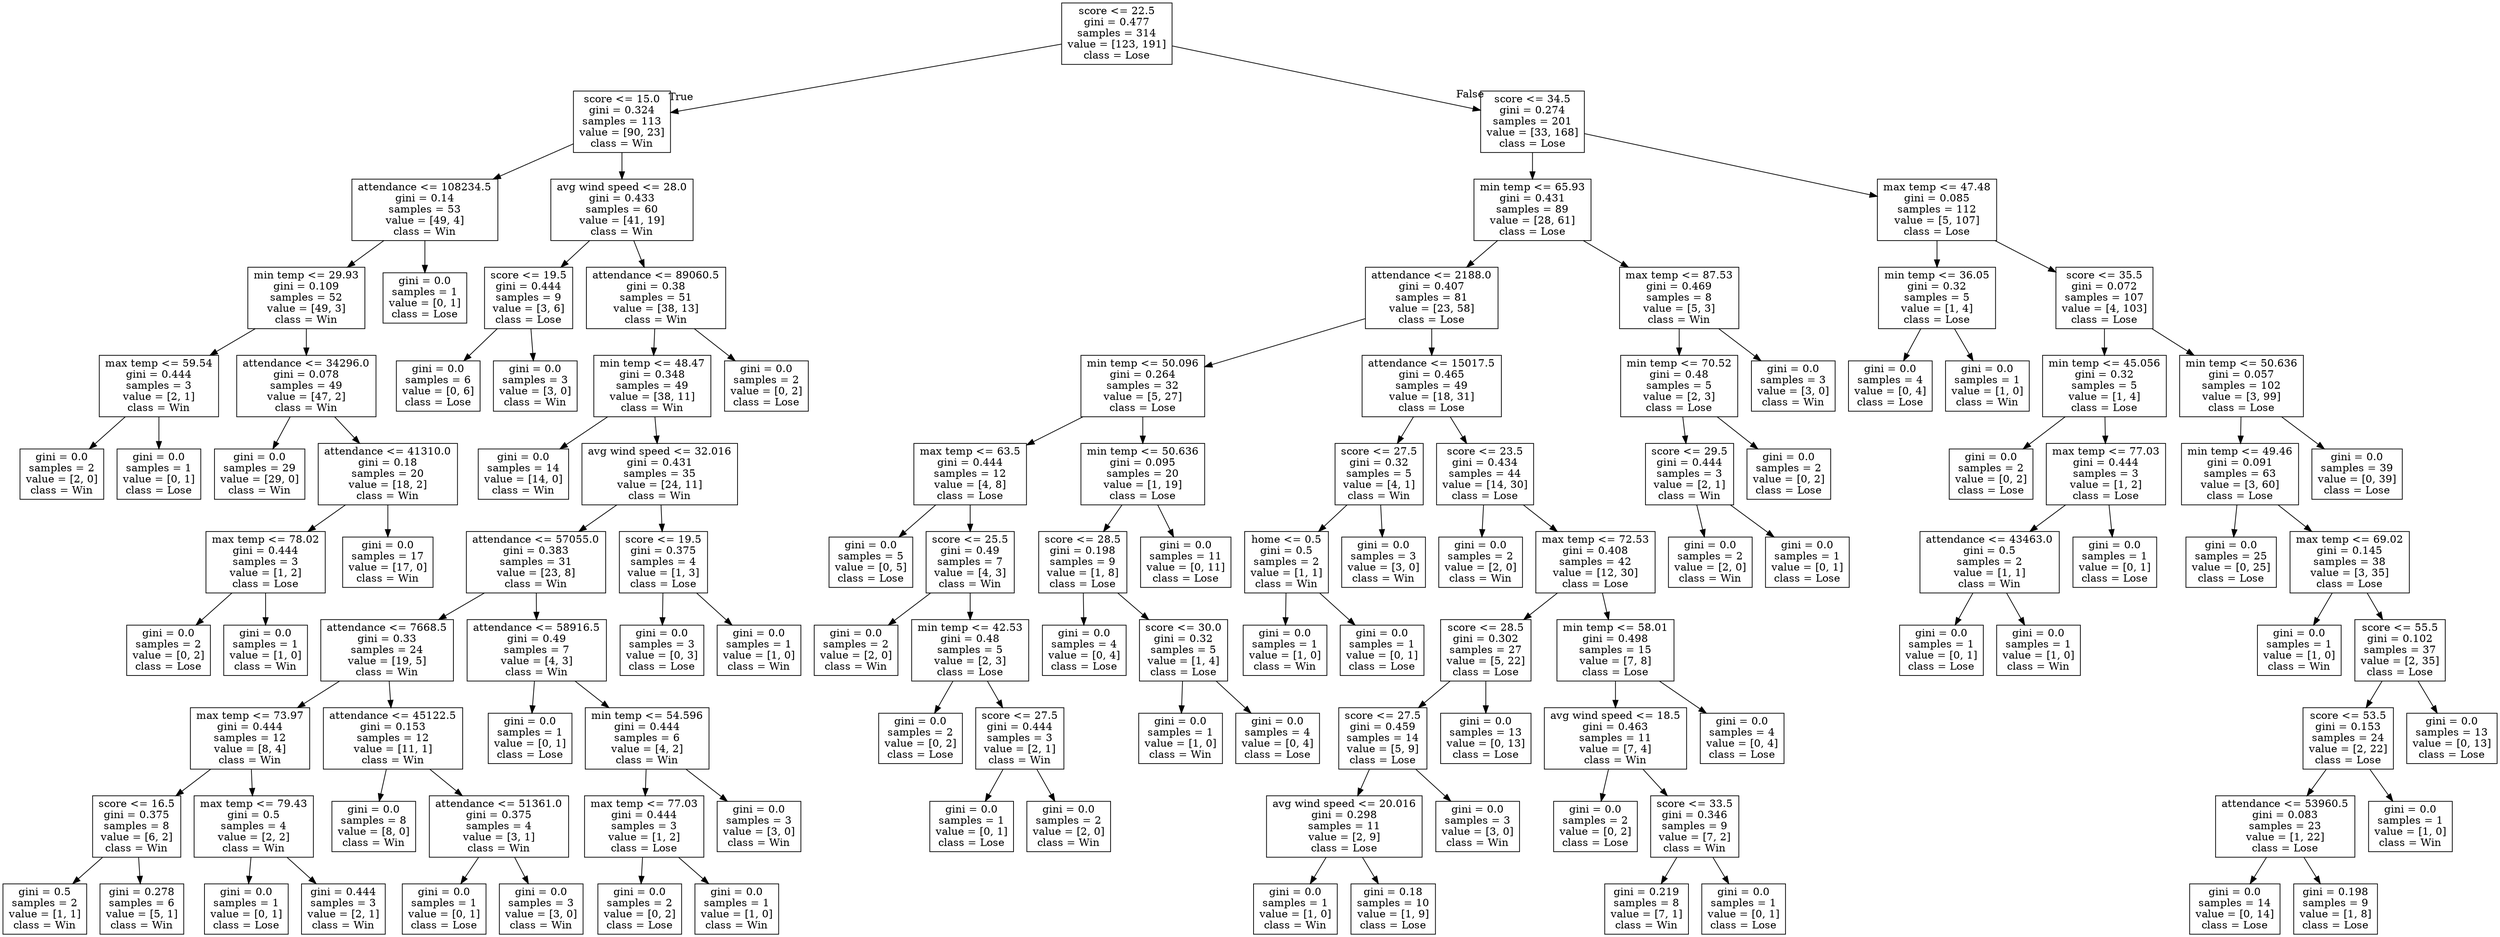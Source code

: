 digraph Tree {
node [shape=box] ;
0 [label="score <= 22.5\ngini = 0.477\nsamples = 314\nvalue = [123, 191]\nclass = Lose"] ;
1 [label="score <= 15.0\ngini = 0.324\nsamples = 113\nvalue = [90, 23]\nclass = Win"] ;
0 -> 1 [labeldistance=2.5, labelangle=45, headlabel="True"] ;
2 [label="attendance <= 108234.5\ngini = 0.14\nsamples = 53\nvalue = [49, 4]\nclass = Win"] ;
1 -> 2 ;
3 [label="min temp <= 29.93\ngini = 0.109\nsamples = 52\nvalue = [49, 3]\nclass = Win"] ;
2 -> 3 ;
4 [label="max temp <= 59.54\ngini = 0.444\nsamples = 3\nvalue = [2, 1]\nclass = Win"] ;
3 -> 4 ;
5 [label="gini = 0.0\nsamples = 2\nvalue = [2, 0]\nclass = Win"] ;
4 -> 5 ;
6 [label="gini = 0.0\nsamples = 1\nvalue = [0, 1]\nclass = Lose"] ;
4 -> 6 ;
7 [label="attendance <= 34296.0\ngini = 0.078\nsamples = 49\nvalue = [47, 2]\nclass = Win"] ;
3 -> 7 ;
8 [label="gini = 0.0\nsamples = 29\nvalue = [29, 0]\nclass = Win"] ;
7 -> 8 ;
9 [label="attendance <= 41310.0\ngini = 0.18\nsamples = 20\nvalue = [18, 2]\nclass = Win"] ;
7 -> 9 ;
10 [label="max temp <= 78.02\ngini = 0.444\nsamples = 3\nvalue = [1, 2]\nclass = Lose"] ;
9 -> 10 ;
11 [label="gini = 0.0\nsamples = 2\nvalue = [0, 2]\nclass = Lose"] ;
10 -> 11 ;
12 [label="gini = 0.0\nsamples = 1\nvalue = [1, 0]\nclass = Win"] ;
10 -> 12 ;
13 [label="gini = 0.0\nsamples = 17\nvalue = [17, 0]\nclass = Win"] ;
9 -> 13 ;
14 [label="gini = 0.0\nsamples = 1\nvalue = [0, 1]\nclass = Lose"] ;
2 -> 14 ;
15 [label="avg wind speed <= 28.0\ngini = 0.433\nsamples = 60\nvalue = [41, 19]\nclass = Win"] ;
1 -> 15 ;
16 [label="score <= 19.5\ngini = 0.444\nsamples = 9\nvalue = [3, 6]\nclass = Lose"] ;
15 -> 16 ;
17 [label="gini = 0.0\nsamples = 6\nvalue = [0, 6]\nclass = Lose"] ;
16 -> 17 ;
18 [label="gini = 0.0\nsamples = 3\nvalue = [3, 0]\nclass = Win"] ;
16 -> 18 ;
19 [label="attendance <= 89060.5\ngini = 0.38\nsamples = 51\nvalue = [38, 13]\nclass = Win"] ;
15 -> 19 ;
20 [label="min temp <= 48.47\ngini = 0.348\nsamples = 49\nvalue = [38, 11]\nclass = Win"] ;
19 -> 20 ;
21 [label="gini = 0.0\nsamples = 14\nvalue = [14, 0]\nclass = Win"] ;
20 -> 21 ;
22 [label="avg wind speed <= 32.016\ngini = 0.431\nsamples = 35\nvalue = [24, 11]\nclass = Win"] ;
20 -> 22 ;
23 [label="attendance <= 57055.0\ngini = 0.383\nsamples = 31\nvalue = [23, 8]\nclass = Win"] ;
22 -> 23 ;
24 [label="attendance <= 7668.5\ngini = 0.33\nsamples = 24\nvalue = [19, 5]\nclass = Win"] ;
23 -> 24 ;
25 [label="max temp <= 73.97\ngini = 0.444\nsamples = 12\nvalue = [8, 4]\nclass = Win"] ;
24 -> 25 ;
26 [label="score <= 16.5\ngini = 0.375\nsamples = 8\nvalue = [6, 2]\nclass = Win"] ;
25 -> 26 ;
27 [label="gini = 0.5\nsamples = 2\nvalue = [1, 1]\nclass = Win"] ;
26 -> 27 ;
28 [label="gini = 0.278\nsamples = 6\nvalue = [5, 1]\nclass = Win"] ;
26 -> 28 ;
29 [label="max temp <= 79.43\ngini = 0.5\nsamples = 4\nvalue = [2, 2]\nclass = Win"] ;
25 -> 29 ;
30 [label="gini = 0.0\nsamples = 1\nvalue = [0, 1]\nclass = Lose"] ;
29 -> 30 ;
31 [label="gini = 0.444\nsamples = 3\nvalue = [2, 1]\nclass = Win"] ;
29 -> 31 ;
32 [label="attendance <= 45122.5\ngini = 0.153\nsamples = 12\nvalue = [11, 1]\nclass = Win"] ;
24 -> 32 ;
33 [label="gini = 0.0\nsamples = 8\nvalue = [8, 0]\nclass = Win"] ;
32 -> 33 ;
34 [label="attendance <= 51361.0\ngini = 0.375\nsamples = 4\nvalue = [3, 1]\nclass = Win"] ;
32 -> 34 ;
35 [label="gini = 0.0\nsamples = 1\nvalue = [0, 1]\nclass = Lose"] ;
34 -> 35 ;
36 [label="gini = 0.0\nsamples = 3\nvalue = [3, 0]\nclass = Win"] ;
34 -> 36 ;
37 [label="attendance <= 58916.5\ngini = 0.49\nsamples = 7\nvalue = [4, 3]\nclass = Win"] ;
23 -> 37 ;
38 [label="gini = 0.0\nsamples = 1\nvalue = [0, 1]\nclass = Lose"] ;
37 -> 38 ;
39 [label="min temp <= 54.596\ngini = 0.444\nsamples = 6\nvalue = [4, 2]\nclass = Win"] ;
37 -> 39 ;
40 [label="max temp <= 77.03\ngini = 0.444\nsamples = 3\nvalue = [1, 2]\nclass = Lose"] ;
39 -> 40 ;
41 [label="gini = 0.0\nsamples = 2\nvalue = [0, 2]\nclass = Lose"] ;
40 -> 41 ;
42 [label="gini = 0.0\nsamples = 1\nvalue = [1, 0]\nclass = Win"] ;
40 -> 42 ;
43 [label="gini = 0.0\nsamples = 3\nvalue = [3, 0]\nclass = Win"] ;
39 -> 43 ;
44 [label="score <= 19.5\ngini = 0.375\nsamples = 4\nvalue = [1, 3]\nclass = Lose"] ;
22 -> 44 ;
45 [label="gini = 0.0\nsamples = 3\nvalue = [0, 3]\nclass = Lose"] ;
44 -> 45 ;
46 [label="gini = 0.0\nsamples = 1\nvalue = [1, 0]\nclass = Win"] ;
44 -> 46 ;
47 [label="gini = 0.0\nsamples = 2\nvalue = [0, 2]\nclass = Lose"] ;
19 -> 47 ;
48 [label="score <= 34.5\ngini = 0.274\nsamples = 201\nvalue = [33, 168]\nclass = Lose"] ;
0 -> 48 [labeldistance=2.5, labelangle=-45, headlabel="False"] ;
49 [label="min temp <= 65.93\ngini = 0.431\nsamples = 89\nvalue = [28, 61]\nclass = Lose"] ;
48 -> 49 ;
50 [label="attendance <= 2188.0\ngini = 0.407\nsamples = 81\nvalue = [23, 58]\nclass = Lose"] ;
49 -> 50 ;
51 [label="min temp <= 50.096\ngini = 0.264\nsamples = 32\nvalue = [5, 27]\nclass = Lose"] ;
50 -> 51 ;
52 [label="max temp <= 63.5\ngini = 0.444\nsamples = 12\nvalue = [4, 8]\nclass = Lose"] ;
51 -> 52 ;
53 [label="gini = 0.0\nsamples = 5\nvalue = [0, 5]\nclass = Lose"] ;
52 -> 53 ;
54 [label="score <= 25.5\ngini = 0.49\nsamples = 7\nvalue = [4, 3]\nclass = Win"] ;
52 -> 54 ;
55 [label="gini = 0.0\nsamples = 2\nvalue = [2, 0]\nclass = Win"] ;
54 -> 55 ;
56 [label="min temp <= 42.53\ngini = 0.48\nsamples = 5\nvalue = [2, 3]\nclass = Lose"] ;
54 -> 56 ;
57 [label="gini = 0.0\nsamples = 2\nvalue = [0, 2]\nclass = Lose"] ;
56 -> 57 ;
58 [label="score <= 27.5\ngini = 0.444\nsamples = 3\nvalue = [2, 1]\nclass = Win"] ;
56 -> 58 ;
59 [label="gini = 0.0\nsamples = 1\nvalue = [0, 1]\nclass = Lose"] ;
58 -> 59 ;
60 [label="gini = 0.0\nsamples = 2\nvalue = [2, 0]\nclass = Win"] ;
58 -> 60 ;
61 [label="min temp <= 50.636\ngini = 0.095\nsamples = 20\nvalue = [1, 19]\nclass = Lose"] ;
51 -> 61 ;
62 [label="score <= 28.5\ngini = 0.198\nsamples = 9\nvalue = [1, 8]\nclass = Lose"] ;
61 -> 62 ;
63 [label="gini = 0.0\nsamples = 4\nvalue = [0, 4]\nclass = Lose"] ;
62 -> 63 ;
64 [label="score <= 30.0\ngini = 0.32\nsamples = 5\nvalue = [1, 4]\nclass = Lose"] ;
62 -> 64 ;
65 [label="gini = 0.0\nsamples = 1\nvalue = [1, 0]\nclass = Win"] ;
64 -> 65 ;
66 [label="gini = 0.0\nsamples = 4\nvalue = [0, 4]\nclass = Lose"] ;
64 -> 66 ;
67 [label="gini = 0.0\nsamples = 11\nvalue = [0, 11]\nclass = Lose"] ;
61 -> 67 ;
68 [label="attendance <= 15017.5\ngini = 0.465\nsamples = 49\nvalue = [18, 31]\nclass = Lose"] ;
50 -> 68 ;
69 [label="score <= 27.5\ngini = 0.32\nsamples = 5\nvalue = [4, 1]\nclass = Win"] ;
68 -> 69 ;
70 [label="home <= 0.5\ngini = 0.5\nsamples = 2\nvalue = [1, 1]\nclass = Win"] ;
69 -> 70 ;
71 [label="gini = 0.0\nsamples = 1\nvalue = [1, 0]\nclass = Win"] ;
70 -> 71 ;
72 [label="gini = 0.0\nsamples = 1\nvalue = [0, 1]\nclass = Lose"] ;
70 -> 72 ;
73 [label="gini = 0.0\nsamples = 3\nvalue = [3, 0]\nclass = Win"] ;
69 -> 73 ;
74 [label="score <= 23.5\ngini = 0.434\nsamples = 44\nvalue = [14, 30]\nclass = Lose"] ;
68 -> 74 ;
75 [label="gini = 0.0\nsamples = 2\nvalue = [2, 0]\nclass = Win"] ;
74 -> 75 ;
76 [label="max temp <= 72.53\ngini = 0.408\nsamples = 42\nvalue = [12, 30]\nclass = Lose"] ;
74 -> 76 ;
77 [label="score <= 28.5\ngini = 0.302\nsamples = 27\nvalue = [5, 22]\nclass = Lose"] ;
76 -> 77 ;
78 [label="score <= 27.5\ngini = 0.459\nsamples = 14\nvalue = [5, 9]\nclass = Lose"] ;
77 -> 78 ;
79 [label="avg wind speed <= 20.016\ngini = 0.298\nsamples = 11\nvalue = [2, 9]\nclass = Lose"] ;
78 -> 79 ;
80 [label="gini = 0.0\nsamples = 1\nvalue = [1, 0]\nclass = Win"] ;
79 -> 80 ;
81 [label="gini = 0.18\nsamples = 10\nvalue = [1, 9]\nclass = Lose"] ;
79 -> 81 ;
82 [label="gini = 0.0\nsamples = 3\nvalue = [3, 0]\nclass = Win"] ;
78 -> 82 ;
83 [label="gini = 0.0\nsamples = 13\nvalue = [0, 13]\nclass = Lose"] ;
77 -> 83 ;
84 [label="min temp <= 58.01\ngini = 0.498\nsamples = 15\nvalue = [7, 8]\nclass = Lose"] ;
76 -> 84 ;
85 [label="avg wind speed <= 18.5\ngini = 0.463\nsamples = 11\nvalue = [7, 4]\nclass = Win"] ;
84 -> 85 ;
86 [label="gini = 0.0\nsamples = 2\nvalue = [0, 2]\nclass = Lose"] ;
85 -> 86 ;
87 [label="score <= 33.5\ngini = 0.346\nsamples = 9\nvalue = [7, 2]\nclass = Win"] ;
85 -> 87 ;
88 [label="gini = 0.219\nsamples = 8\nvalue = [7, 1]\nclass = Win"] ;
87 -> 88 ;
89 [label="gini = 0.0\nsamples = 1\nvalue = [0, 1]\nclass = Lose"] ;
87 -> 89 ;
90 [label="gini = 0.0\nsamples = 4\nvalue = [0, 4]\nclass = Lose"] ;
84 -> 90 ;
91 [label="max temp <= 87.53\ngini = 0.469\nsamples = 8\nvalue = [5, 3]\nclass = Win"] ;
49 -> 91 ;
92 [label="min temp <= 70.52\ngini = 0.48\nsamples = 5\nvalue = [2, 3]\nclass = Lose"] ;
91 -> 92 ;
93 [label="score <= 29.5\ngini = 0.444\nsamples = 3\nvalue = [2, 1]\nclass = Win"] ;
92 -> 93 ;
94 [label="gini = 0.0\nsamples = 2\nvalue = [2, 0]\nclass = Win"] ;
93 -> 94 ;
95 [label="gini = 0.0\nsamples = 1\nvalue = [0, 1]\nclass = Lose"] ;
93 -> 95 ;
96 [label="gini = 0.0\nsamples = 2\nvalue = [0, 2]\nclass = Lose"] ;
92 -> 96 ;
97 [label="gini = 0.0\nsamples = 3\nvalue = [3, 0]\nclass = Win"] ;
91 -> 97 ;
98 [label="max temp <= 47.48\ngini = 0.085\nsamples = 112\nvalue = [5, 107]\nclass = Lose"] ;
48 -> 98 ;
99 [label="min temp <= 36.05\ngini = 0.32\nsamples = 5\nvalue = [1, 4]\nclass = Lose"] ;
98 -> 99 ;
100 [label="gini = 0.0\nsamples = 4\nvalue = [0, 4]\nclass = Lose"] ;
99 -> 100 ;
101 [label="gini = 0.0\nsamples = 1\nvalue = [1, 0]\nclass = Win"] ;
99 -> 101 ;
102 [label="score <= 35.5\ngini = 0.072\nsamples = 107\nvalue = [4, 103]\nclass = Lose"] ;
98 -> 102 ;
103 [label="min temp <= 45.056\ngini = 0.32\nsamples = 5\nvalue = [1, 4]\nclass = Lose"] ;
102 -> 103 ;
104 [label="gini = 0.0\nsamples = 2\nvalue = [0, 2]\nclass = Lose"] ;
103 -> 104 ;
105 [label="max temp <= 77.03\ngini = 0.444\nsamples = 3\nvalue = [1, 2]\nclass = Lose"] ;
103 -> 105 ;
106 [label="attendance <= 43463.0\ngini = 0.5\nsamples = 2\nvalue = [1, 1]\nclass = Win"] ;
105 -> 106 ;
107 [label="gini = 0.0\nsamples = 1\nvalue = [0, 1]\nclass = Lose"] ;
106 -> 107 ;
108 [label="gini = 0.0\nsamples = 1\nvalue = [1, 0]\nclass = Win"] ;
106 -> 108 ;
109 [label="gini = 0.0\nsamples = 1\nvalue = [0, 1]\nclass = Lose"] ;
105 -> 109 ;
110 [label="min temp <= 50.636\ngini = 0.057\nsamples = 102\nvalue = [3, 99]\nclass = Lose"] ;
102 -> 110 ;
111 [label="min temp <= 49.46\ngini = 0.091\nsamples = 63\nvalue = [3, 60]\nclass = Lose"] ;
110 -> 111 ;
112 [label="gini = 0.0\nsamples = 25\nvalue = [0, 25]\nclass = Lose"] ;
111 -> 112 ;
113 [label="max temp <= 69.02\ngini = 0.145\nsamples = 38\nvalue = [3, 35]\nclass = Lose"] ;
111 -> 113 ;
114 [label="gini = 0.0\nsamples = 1\nvalue = [1, 0]\nclass = Win"] ;
113 -> 114 ;
115 [label="score <= 55.5\ngini = 0.102\nsamples = 37\nvalue = [2, 35]\nclass = Lose"] ;
113 -> 115 ;
116 [label="score <= 53.5\ngini = 0.153\nsamples = 24\nvalue = [2, 22]\nclass = Lose"] ;
115 -> 116 ;
117 [label="attendance <= 53960.5\ngini = 0.083\nsamples = 23\nvalue = [1, 22]\nclass = Lose"] ;
116 -> 117 ;
118 [label="gini = 0.0\nsamples = 14\nvalue = [0, 14]\nclass = Lose"] ;
117 -> 118 ;
119 [label="gini = 0.198\nsamples = 9\nvalue = [1, 8]\nclass = Lose"] ;
117 -> 119 ;
120 [label="gini = 0.0\nsamples = 1\nvalue = [1, 0]\nclass = Win"] ;
116 -> 120 ;
121 [label="gini = 0.0\nsamples = 13\nvalue = [0, 13]\nclass = Lose"] ;
115 -> 121 ;
122 [label="gini = 0.0\nsamples = 39\nvalue = [0, 39]\nclass = Lose"] ;
110 -> 122 ;
}